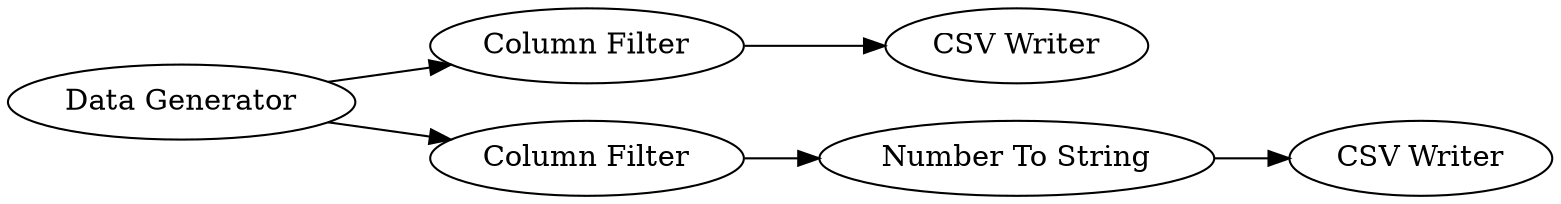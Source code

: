 digraph {
	4 -> 7
	5 -> 3
	6 -> 4
	2 -> 6
	2 -> 5
	5 [label="Column Filter"]
	7 [label="CSV Writer"]
	4 [label="Number To String"]
	6 [label="Column Filter"]
	3 [label="CSV Writer"]
	2 [label="Data Generator"]
	rankdir=LR
}
